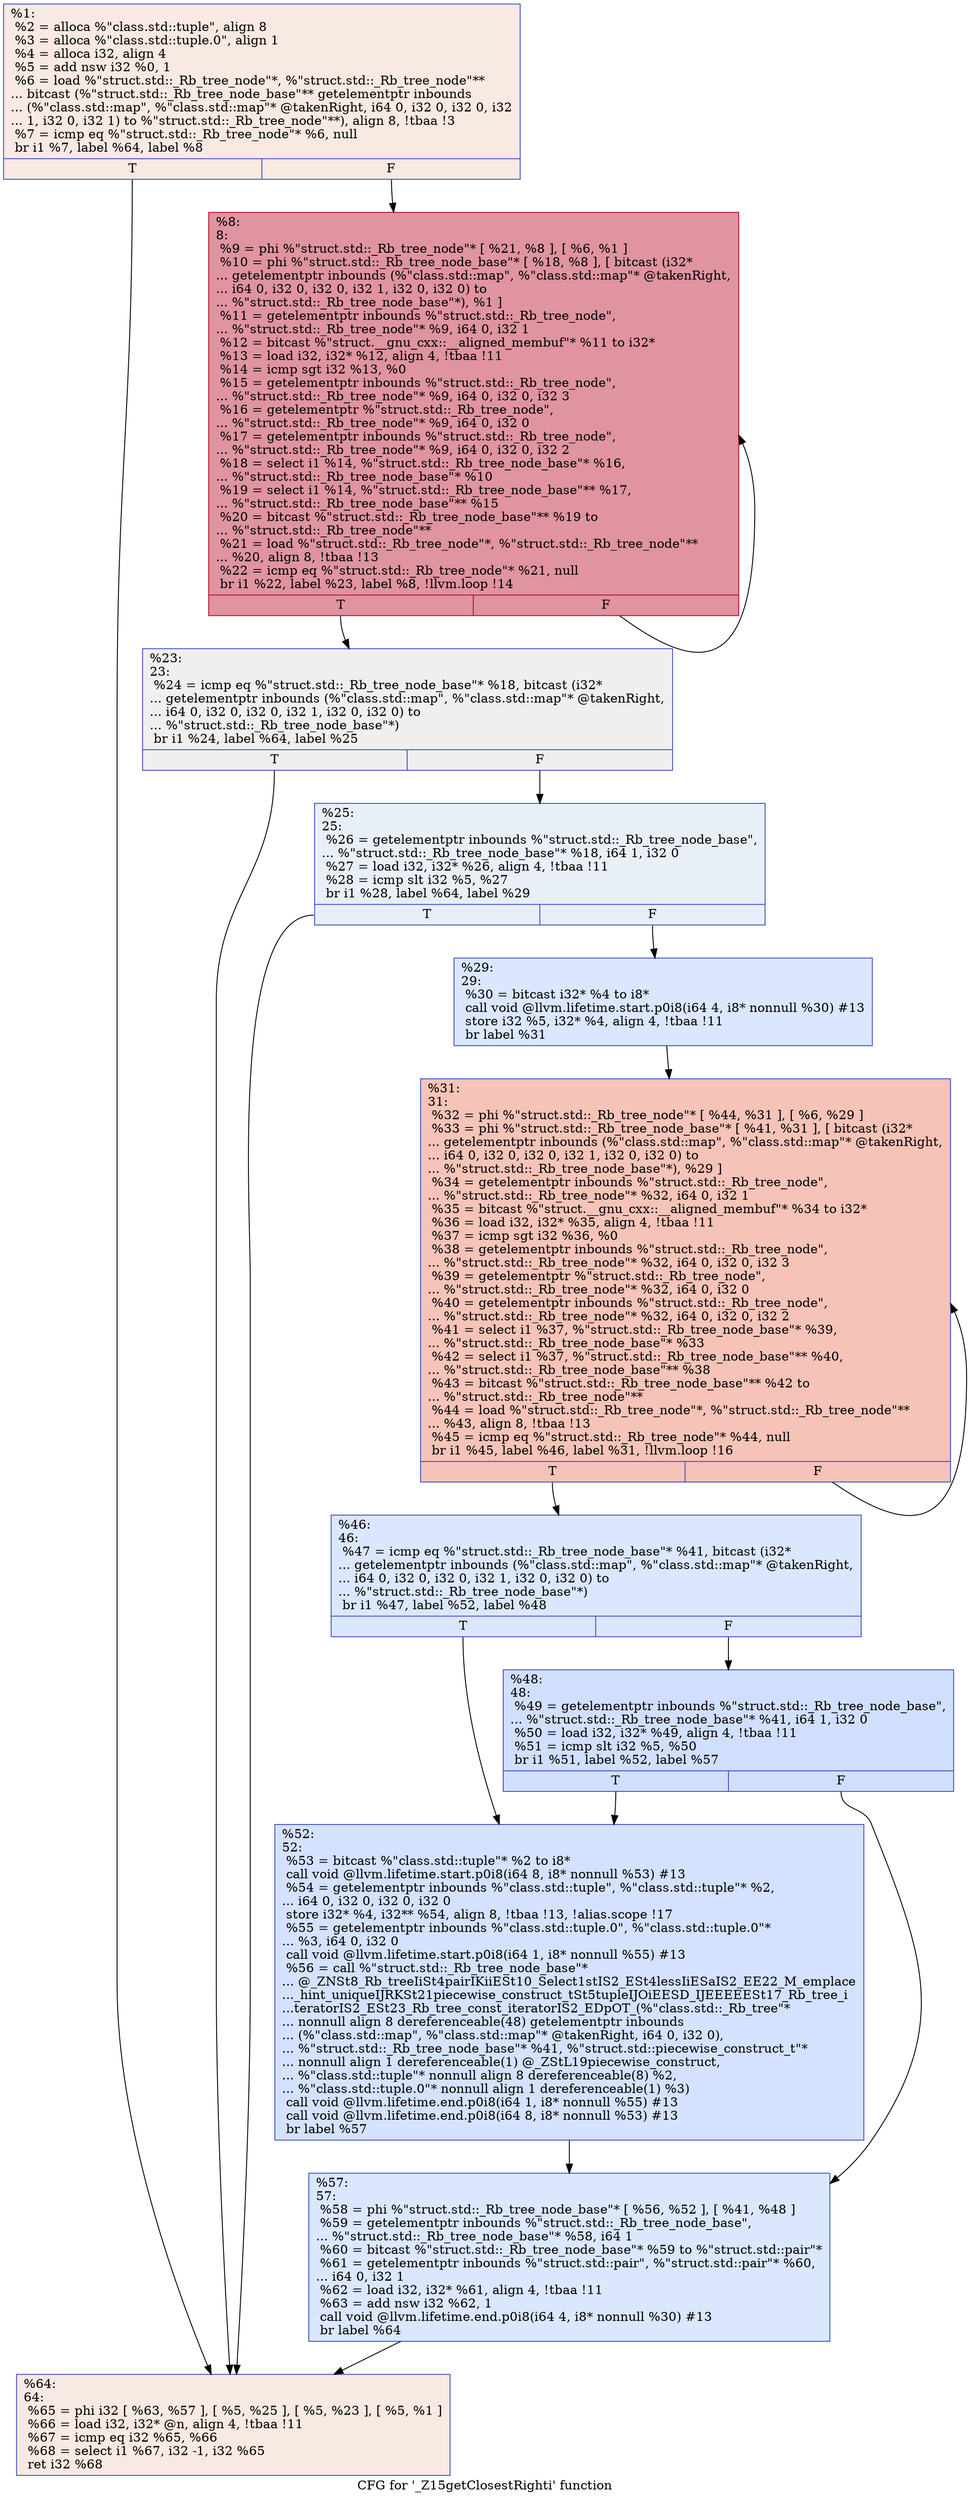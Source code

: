 digraph "CFG for '_Z15getClosestRighti' function" {
	label="CFG for '_Z15getClosestRighti' function";

	Node0x55b4960e5800 [shape=record,color="#3d50c3ff", style=filled, fillcolor="#efcebd70",label="{%1:\l  %2 = alloca %\"class.std::tuple\", align 8\l  %3 = alloca %\"class.std::tuple.0\", align 1\l  %4 = alloca i32, align 4\l  %5 = add nsw i32 %0, 1\l  %6 = load %\"struct.std::_Rb_tree_node\"*, %\"struct.std::_Rb_tree_node\"**\l... bitcast (%\"struct.std::_Rb_tree_node_base\"** getelementptr inbounds\l... (%\"class.std::map\", %\"class.std::map\"* @takenRight, i64 0, i32 0, i32 0, i32\l... 1, i32 0, i32 1) to %\"struct.std::_Rb_tree_node\"**), align 8, !tbaa !3\l  %7 = icmp eq %\"struct.std::_Rb_tree_node\"* %6, null\l  br i1 %7, label %64, label %8\l|{<s0>T|<s1>F}}"];
	Node0x55b4960e5800:s0 -> Node0x55b4960e5bc0;
	Node0x55b4960e5800:s1 -> Node0x55b4960e5c50;
	Node0x55b4960e5c50 [shape=record,color="#b70d28ff", style=filled, fillcolor="#b70d2870",label="{%8:\l8:                                                \l  %9 = phi %\"struct.std::_Rb_tree_node\"* [ %21, %8 ], [ %6, %1 ]\l  %10 = phi %\"struct.std::_Rb_tree_node_base\"* [ %18, %8 ], [ bitcast (i32*\l... getelementptr inbounds (%\"class.std::map\", %\"class.std::map\"* @takenRight,\l... i64 0, i32 0, i32 0, i32 1, i32 0, i32 0) to\l... %\"struct.std::_Rb_tree_node_base\"*), %1 ]\l  %11 = getelementptr inbounds %\"struct.std::_Rb_tree_node\",\l... %\"struct.std::_Rb_tree_node\"* %9, i64 0, i32 1\l  %12 = bitcast %\"struct.__gnu_cxx::__aligned_membuf\"* %11 to i32*\l  %13 = load i32, i32* %12, align 4, !tbaa !11\l  %14 = icmp sgt i32 %13, %0\l  %15 = getelementptr inbounds %\"struct.std::_Rb_tree_node\",\l... %\"struct.std::_Rb_tree_node\"* %9, i64 0, i32 0, i32 3\l  %16 = getelementptr %\"struct.std::_Rb_tree_node\",\l... %\"struct.std::_Rb_tree_node\"* %9, i64 0, i32 0\l  %17 = getelementptr inbounds %\"struct.std::_Rb_tree_node\",\l... %\"struct.std::_Rb_tree_node\"* %9, i64 0, i32 0, i32 2\l  %18 = select i1 %14, %\"struct.std::_Rb_tree_node_base\"* %16,\l... %\"struct.std::_Rb_tree_node_base\"* %10\l  %19 = select i1 %14, %\"struct.std::_Rb_tree_node_base\"** %17,\l... %\"struct.std::_Rb_tree_node_base\"** %15\l  %20 = bitcast %\"struct.std::_Rb_tree_node_base\"** %19 to\l... %\"struct.std::_Rb_tree_node\"**\l  %21 = load %\"struct.std::_Rb_tree_node\"*, %\"struct.std::_Rb_tree_node\"**\l... %20, align 8, !tbaa !13\l  %22 = icmp eq %\"struct.std::_Rb_tree_node\"* %21, null\l  br i1 %22, label %23, label %8, !llvm.loop !14\l|{<s0>T|<s1>F}}"];
	Node0x55b4960e5c50:s0 -> Node0x55b4960e6730;
	Node0x55b4960e5c50:s1 -> Node0x55b4960e5c50;
	Node0x55b4960e6730 [shape=record,color="#3d50c3ff", style=filled, fillcolor="#e0dbd870",label="{%23:\l23:                                               \l  %24 = icmp eq %\"struct.std::_Rb_tree_node_base\"* %18, bitcast (i32*\l... getelementptr inbounds (%\"class.std::map\", %\"class.std::map\"* @takenRight,\l... i64 0, i32 0, i32 0, i32 1, i32 0, i32 0) to\l... %\"struct.std::_Rb_tree_node_base\"*)\l  br i1 %24, label %64, label %25\l|{<s0>T|<s1>F}}"];
	Node0x55b4960e6730:s0 -> Node0x55b4960e5bc0;
	Node0x55b4960e6730:s1 -> Node0x55b4960e6ed0;
	Node0x55b4960e6ed0 [shape=record,color="#3d50c3ff", style=filled, fillcolor="#cedaeb70",label="{%25:\l25:                                               \l  %26 = getelementptr inbounds %\"struct.std::_Rb_tree_node_base\",\l... %\"struct.std::_Rb_tree_node_base\"* %18, i64 1, i32 0\l  %27 = load i32, i32* %26, align 4, !tbaa !11\l  %28 = icmp slt i32 %5, %27\l  br i1 %28, label %64, label %29\l|{<s0>T|<s1>F}}"];
	Node0x55b4960e6ed0:s0 -> Node0x55b4960e5bc0;
	Node0x55b4960e6ed0:s1 -> Node0x55b4960e7190;
	Node0x55b4960e7190 [shape=record,color="#3d50c3ff", style=filled, fillcolor="#aec9fc70",label="{%29:\l29:                                               \l  %30 = bitcast i32* %4 to i8*\l  call void @llvm.lifetime.start.p0i8(i64 4, i8* nonnull %30) #13\l  store i32 %5, i32* %4, align 4, !tbaa !11\l  br label %31\l}"];
	Node0x55b4960e7190 -> Node0x55b4960e74c0;
	Node0x55b4960e74c0 [shape=record,color="#3d50c3ff", style=filled, fillcolor="#e8765c70",label="{%31:\l31:                                               \l  %32 = phi %\"struct.std::_Rb_tree_node\"* [ %44, %31 ], [ %6, %29 ]\l  %33 = phi %\"struct.std::_Rb_tree_node_base\"* [ %41, %31 ], [ bitcast (i32*\l... getelementptr inbounds (%\"class.std::map\", %\"class.std::map\"* @takenRight,\l... i64 0, i32 0, i32 0, i32 1, i32 0, i32 0) to\l... %\"struct.std::_Rb_tree_node_base\"*), %29 ]\l  %34 = getelementptr inbounds %\"struct.std::_Rb_tree_node\",\l... %\"struct.std::_Rb_tree_node\"* %32, i64 0, i32 1\l  %35 = bitcast %\"struct.__gnu_cxx::__aligned_membuf\"* %34 to i32*\l  %36 = load i32, i32* %35, align 4, !tbaa !11\l  %37 = icmp sgt i32 %36, %0\l  %38 = getelementptr inbounds %\"struct.std::_Rb_tree_node\",\l... %\"struct.std::_Rb_tree_node\"* %32, i64 0, i32 0, i32 3\l  %39 = getelementptr %\"struct.std::_Rb_tree_node\",\l... %\"struct.std::_Rb_tree_node\"* %32, i64 0, i32 0\l  %40 = getelementptr inbounds %\"struct.std::_Rb_tree_node\",\l... %\"struct.std::_Rb_tree_node\"* %32, i64 0, i32 0, i32 2\l  %41 = select i1 %37, %\"struct.std::_Rb_tree_node_base\"* %39,\l... %\"struct.std::_Rb_tree_node_base\"* %33\l  %42 = select i1 %37, %\"struct.std::_Rb_tree_node_base\"** %40,\l... %\"struct.std::_Rb_tree_node_base\"** %38\l  %43 = bitcast %\"struct.std::_Rb_tree_node_base\"** %42 to\l... %\"struct.std::_Rb_tree_node\"**\l  %44 = load %\"struct.std::_Rb_tree_node\"*, %\"struct.std::_Rb_tree_node\"**\l... %43, align 8, !tbaa !13\l  %45 = icmp eq %\"struct.std::_Rb_tree_node\"* %44, null\l  br i1 %45, label %46, label %31, !llvm.loop !16\l|{<s0>T|<s1>F}}"];
	Node0x55b4960e74c0:s0 -> Node0x55b4960e7ea0;
	Node0x55b4960e74c0:s1 -> Node0x55b4960e74c0;
	Node0x55b4960e7ea0 [shape=record,color="#3d50c3ff", style=filled, fillcolor="#aec9fc70",label="{%46:\l46:                                               \l  %47 = icmp eq %\"struct.std::_Rb_tree_node_base\"* %41, bitcast (i32*\l... getelementptr inbounds (%\"class.std::map\", %\"class.std::map\"* @takenRight,\l... i64 0, i32 0, i32 0, i32 1, i32 0, i32 0) to\l... %\"struct.std::_Rb_tree_node_base\"*)\l  br i1 %47, label %52, label %48\l|{<s0>T|<s1>F}}"];
	Node0x55b4960e7ea0:s0 -> Node0x55b4960e8640;
	Node0x55b4960e7ea0:s1 -> Node0x55b4960e8690;
	Node0x55b4960e8690 [shape=record,color="#3d50c3ff", style=filled, fillcolor="#96b7ff70",label="{%48:\l48:                                               \l  %49 = getelementptr inbounds %\"struct.std::_Rb_tree_node_base\",\l... %\"struct.std::_Rb_tree_node_base\"* %41, i64 1, i32 0\l  %50 = load i32, i32* %49, align 4, !tbaa !11\l  %51 = icmp slt i32 %5, %50\l  br i1 %51, label %52, label %57\l|{<s0>T|<s1>F}}"];
	Node0x55b4960e8690:s0 -> Node0x55b4960e8640;
	Node0x55b4960e8690:s1 -> Node0x55b4960e8950;
	Node0x55b4960e8640 [shape=record,color="#3d50c3ff", style=filled, fillcolor="#9ebeff70",label="{%52:\l52:                                               \l  %53 = bitcast %\"class.std::tuple\"* %2 to i8*\l  call void @llvm.lifetime.start.p0i8(i64 8, i8* nonnull %53) #13\l  %54 = getelementptr inbounds %\"class.std::tuple\", %\"class.std::tuple\"* %2,\l... i64 0, i32 0, i32 0, i32 0\l  store i32* %4, i32** %54, align 8, !tbaa !13, !alias.scope !17\l  %55 = getelementptr inbounds %\"class.std::tuple.0\", %\"class.std::tuple.0\"*\l... %3, i64 0, i32 0\l  call void @llvm.lifetime.start.p0i8(i64 1, i8* nonnull %55) #13\l  %56 = call %\"struct.std::_Rb_tree_node_base\"*\l... @_ZNSt8_Rb_treeIiSt4pairIKiiESt10_Select1stIS2_ESt4lessIiESaIS2_EE22_M_emplace\l..._hint_uniqueIJRKSt21piecewise_construct_tSt5tupleIJOiEESD_IJEEEEESt17_Rb_tree_i\l...teratorIS2_ESt23_Rb_tree_const_iteratorIS2_EDpOT_(%\"class.std::_Rb_tree\"*\l... nonnull align 8 dereferenceable(48) getelementptr inbounds\l... (%\"class.std::map\", %\"class.std::map\"* @takenRight, i64 0, i32 0),\l... %\"struct.std::_Rb_tree_node_base\"* %41, %\"struct.std::piecewise_construct_t\"*\l... nonnull align 1 dereferenceable(1) @_ZStL19piecewise_construct,\l... %\"class.std::tuple\"* nonnull align 8 dereferenceable(8) %2,\l... %\"class.std::tuple.0\"* nonnull align 1 dereferenceable(1) %3)\l  call void @llvm.lifetime.end.p0i8(i64 1, i8* nonnull %55) #13\l  call void @llvm.lifetime.end.p0i8(i64 8, i8* nonnull %53) #13\l  br label %57\l}"];
	Node0x55b4960e8640 -> Node0x55b4960e8950;
	Node0x55b4960e8950 [shape=record,color="#3d50c3ff", style=filled, fillcolor="#aec9fc70",label="{%57:\l57:                                               \l  %58 = phi %\"struct.std::_Rb_tree_node_base\"* [ %56, %52 ], [ %41, %48 ]\l  %59 = getelementptr inbounds %\"struct.std::_Rb_tree_node_base\",\l... %\"struct.std::_Rb_tree_node_base\"* %58, i64 1\l  %60 = bitcast %\"struct.std::_Rb_tree_node_base\"* %59 to %\"struct.std::pair\"*\l  %61 = getelementptr inbounds %\"struct.std::pair\", %\"struct.std::pair\"* %60,\l... i64 0, i32 1\l  %62 = load i32, i32* %61, align 4, !tbaa !11\l  %63 = add nsw i32 %62, 1\l  call void @llvm.lifetime.end.p0i8(i64 4, i8* nonnull %30) #13\l  br label %64\l}"];
	Node0x55b4960e8950 -> Node0x55b4960e5bc0;
	Node0x55b4960e5bc0 [shape=record,color="#3d50c3ff", style=filled, fillcolor="#efcebd70",label="{%64:\l64:                                               \l  %65 = phi i32 [ %63, %57 ], [ %5, %25 ], [ %5, %23 ], [ %5, %1 ]\l  %66 = load i32, i32* @n, align 4, !tbaa !11\l  %67 = icmp eq i32 %65, %66\l  %68 = select i1 %67, i32 -1, i32 %65\l  ret i32 %68\l}"];
}
